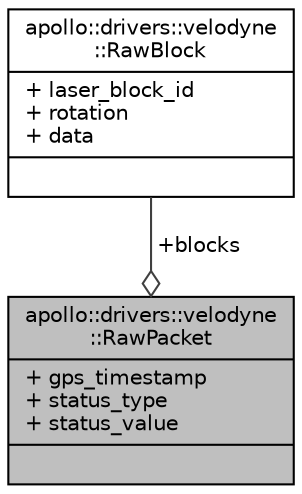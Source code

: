 digraph "apollo::drivers::velodyne::RawPacket"
{
  edge [fontname="Helvetica",fontsize="10",labelfontname="Helvetica",labelfontsize="10"];
  node [fontname="Helvetica",fontsize="10",shape=record];
  Node1 [label="{apollo::drivers::velodyne\l::RawPacket\n|+ gps_timestamp\l+ status_type\l+ status_value\l|}",height=0.2,width=0.4,color="black", fillcolor="grey75", style="filled" fontcolor="black"];
  Node2 -> Node1 [color="grey25",fontsize="10",style="solid",label=" +blocks" ,arrowhead="odiamond",fontname="Helvetica"];
  Node2 [label="{apollo::drivers::velodyne\l::RawBlock\n|+ laser_block_id\l+ rotation\l+ data\l|}",height=0.2,width=0.4,color="black", fillcolor="white", style="filled",URL="$structapollo_1_1drivers_1_1velodyne_1_1RawBlock.html",tooltip="Raw Velodyne data block. "];
}
